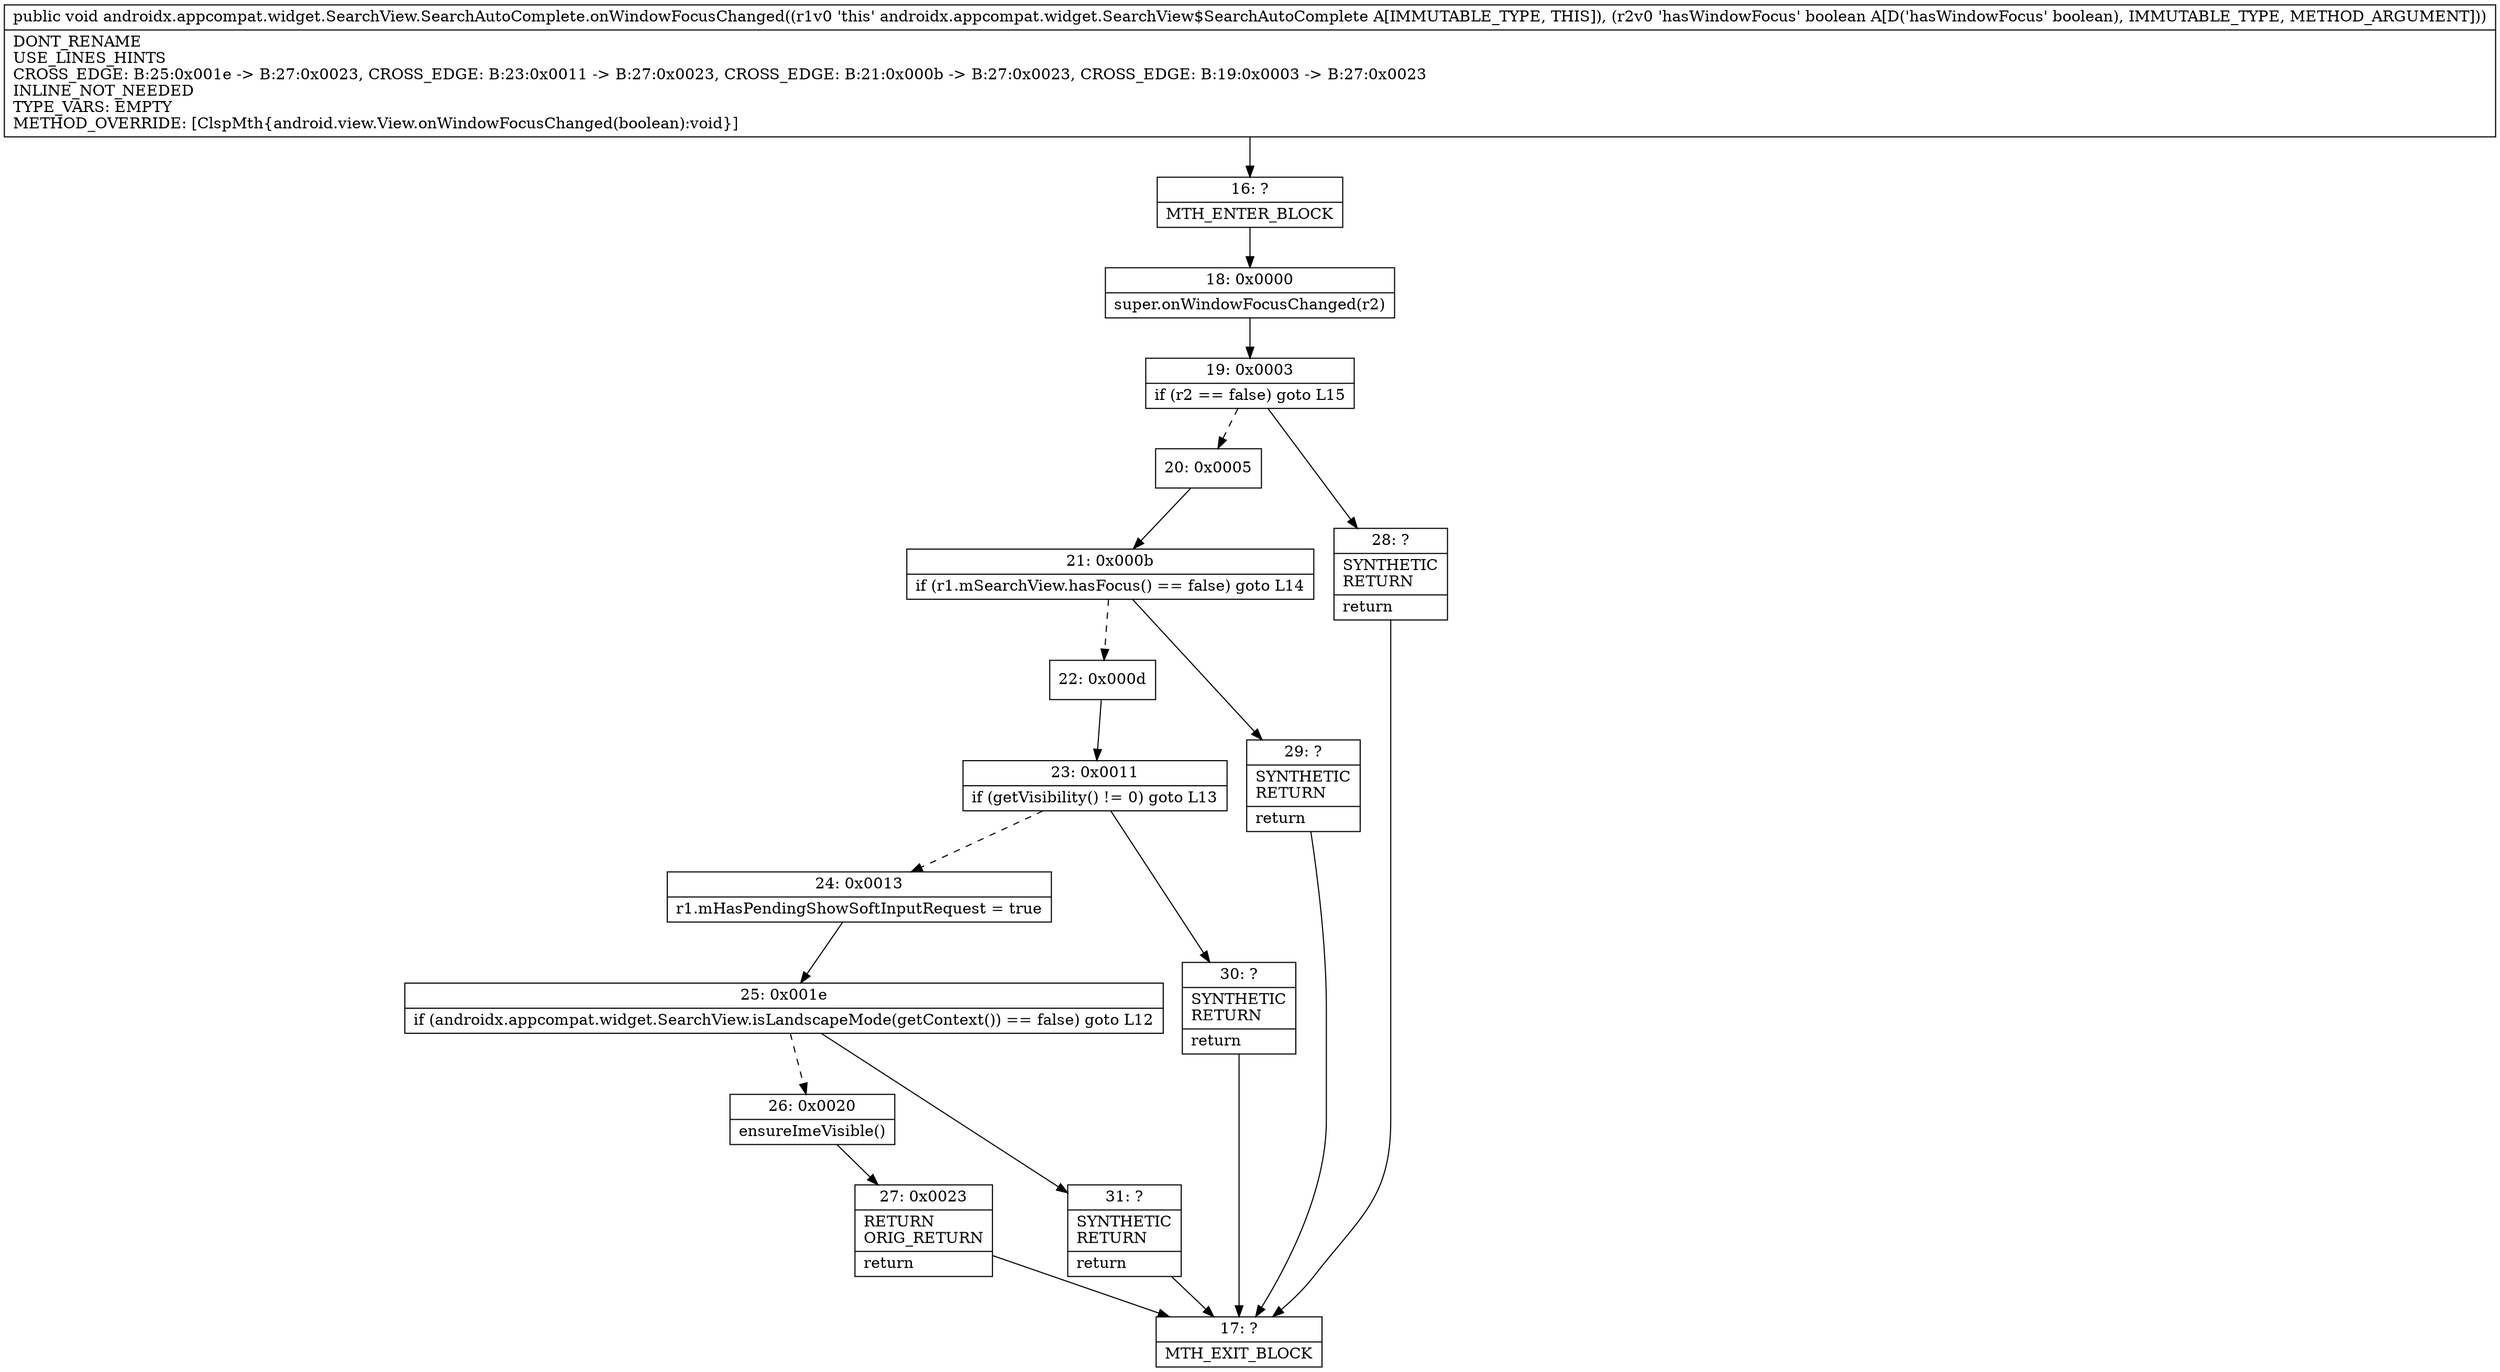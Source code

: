 digraph "CFG forandroidx.appcompat.widget.SearchView.SearchAutoComplete.onWindowFocusChanged(Z)V" {
Node_16 [shape=record,label="{16\:\ ?|MTH_ENTER_BLOCK\l}"];
Node_18 [shape=record,label="{18\:\ 0x0000|super.onWindowFocusChanged(r2)\l}"];
Node_19 [shape=record,label="{19\:\ 0x0003|if (r2 == false) goto L15\l}"];
Node_20 [shape=record,label="{20\:\ 0x0005}"];
Node_21 [shape=record,label="{21\:\ 0x000b|if (r1.mSearchView.hasFocus() == false) goto L14\l}"];
Node_22 [shape=record,label="{22\:\ 0x000d}"];
Node_23 [shape=record,label="{23\:\ 0x0011|if (getVisibility() != 0) goto L13\l}"];
Node_24 [shape=record,label="{24\:\ 0x0013|r1.mHasPendingShowSoftInputRequest = true\l}"];
Node_25 [shape=record,label="{25\:\ 0x001e|if (androidx.appcompat.widget.SearchView.isLandscapeMode(getContext()) == false) goto L12\l}"];
Node_26 [shape=record,label="{26\:\ 0x0020|ensureImeVisible()\l}"];
Node_27 [shape=record,label="{27\:\ 0x0023|RETURN\lORIG_RETURN\l|return\l}"];
Node_17 [shape=record,label="{17\:\ ?|MTH_EXIT_BLOCK\l}"];
Node_31 [shape=record,label="{31\:\ ?|SYNTHETIC\lRETURN\l|return\l}"];
Node_30 [shape=record,label="{30\:\ ?|SYNTHETIC\lRETURN\l|return\l}"];
Node_29 [shape=record,label="{29\:\ ?|SYNTHETIC\lRETURN\l|return\l}"];
Node_28 [shape=record,label="{28\:\ ?|SYNTHETIC\lRETURN\l|return\l}"];
MethodNode[shape=record,label="{public void androidx.appcompat.widget.SearchView.SearchAutoComplete.onWindowFocusChanged((r1v0 'this' androidx.appcompat.widget.SearchView$SearchAutoComplete A[IMMUTABLE_TYPE, THIS]), (r2v0 'hasWindowFocus' boolean A[D('hasWindowFocus' boolean), IMMUTABLE_TYPE, METHOD_ARGUMENT]))  | DONT_RENAME\lUSE_LINES_HINTS\lCROSS_EDGE: B:25:0x001e \-\> B:27:0x0023, CROSS_EDGE: B:23:0x0011 \-\> B:27:0x0023, CROSS_EDGE: B:21:0x000b \-\> B:27:0x0023, CROSS_EDGE: B:19:0x0003 \-\> B:27:0x0023\lINLINE_NOT_NEEDED\lTYPE_VARS: EMPTY\lMETHOD_OVERRIDE: [ClspMth\{android.view.View.onWindowFocusChanged(boolean):void\}]\l}"];
MethodNode -> Node_16;Node_16 -> Node_18;
Node_18 -> Node_19;
Node_19 -> Node_20[style=dashed];
Node_19 -> Node_28;
Node_20 -> Node_21;
Node_21 -> Node_22[style=dashed];
Node_21 -> Node_29;
Node_22 -> Node_23;
Node_23 -> Node_24[style=dashed];
Node_23 -> Node_30;
Node_24 -> Node_25;
Node_25 -> Node_26[style=dashed];
Node_25 -> Node_31;
Node_26 -> Node_27;
Node_27 -> Node_17;
Node_31 -> Node_17;
Node_30 -> Node_17;
Node_29 -> Node_17;
Node_28 -> Node_17;
}

